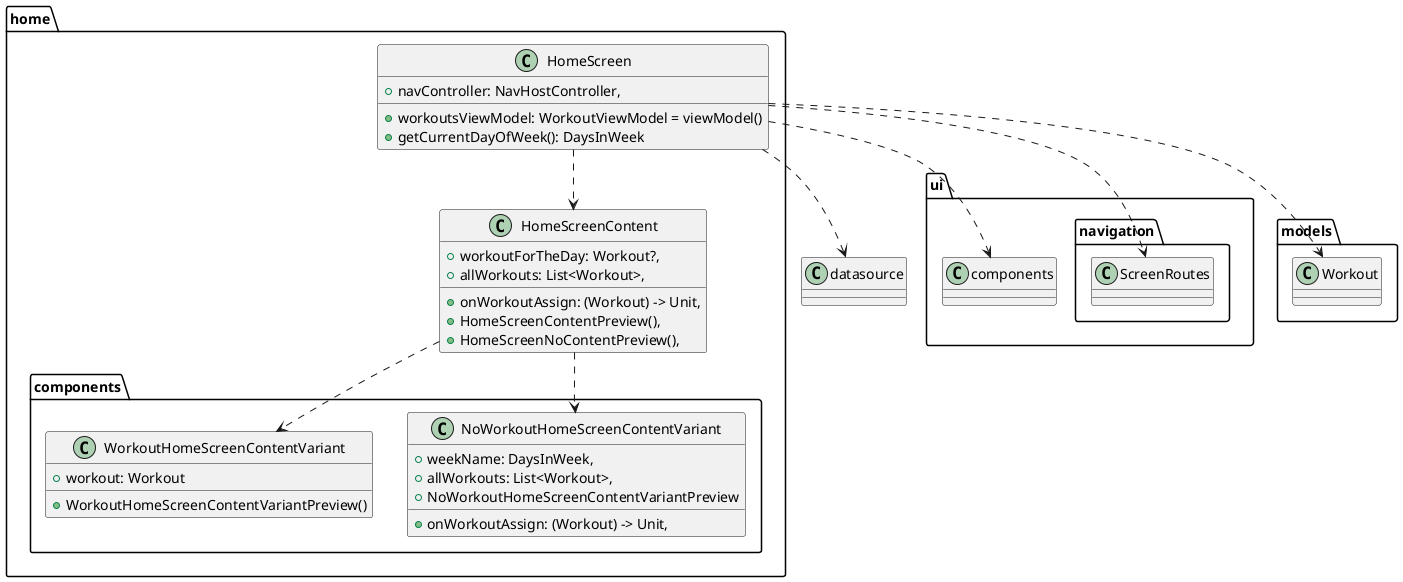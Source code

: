 @startuml
namespace home {
class HomeScreen {
+ navController: NavHostController,
    + workoutsViewModel: WorkoutViewModel = viewModel()
   + getCurrentDayOfWeek(): DaysInWeek
}
class HomeScreenContent {
    + workoutForTheDay: Workout?,
    + allWorkouts: List<Workout>,
    + onWorkoutAssign: (Workout) -> Unit,
    + HomeScreenContentPreview(),
    + HomeScreenNoContentPreview(),
}

namespace components {
    class NoWorkoutHomeScreenContentVariant {
        + weekName: DaysInWeek,
        + allWorkouts: List<Workout>,
        + onWorkoutAssign: (Workout) -> Unit,
        + NoWorkoutHomeScreenContentVariantPreview
    }
    class WorkoutHomeScreenContentVariant {
        + workout: Workout
        + WorkoutHomeScreenContentVariantPreview()
    }
}

}


HomeScreen ..> HomeScreenContent
HomeScreenContent ..> NoWorkoutHomeScreenContentVariant
HomeScreenContent ..> WorkoutHomeScreenContentVariant

HomeScreen ..> datasource
HomeScreen ..> ui.components
HomeScreen ..> models.Workout

HomeScreen ..> ui.navigation.ScreenRoutes

@enduml